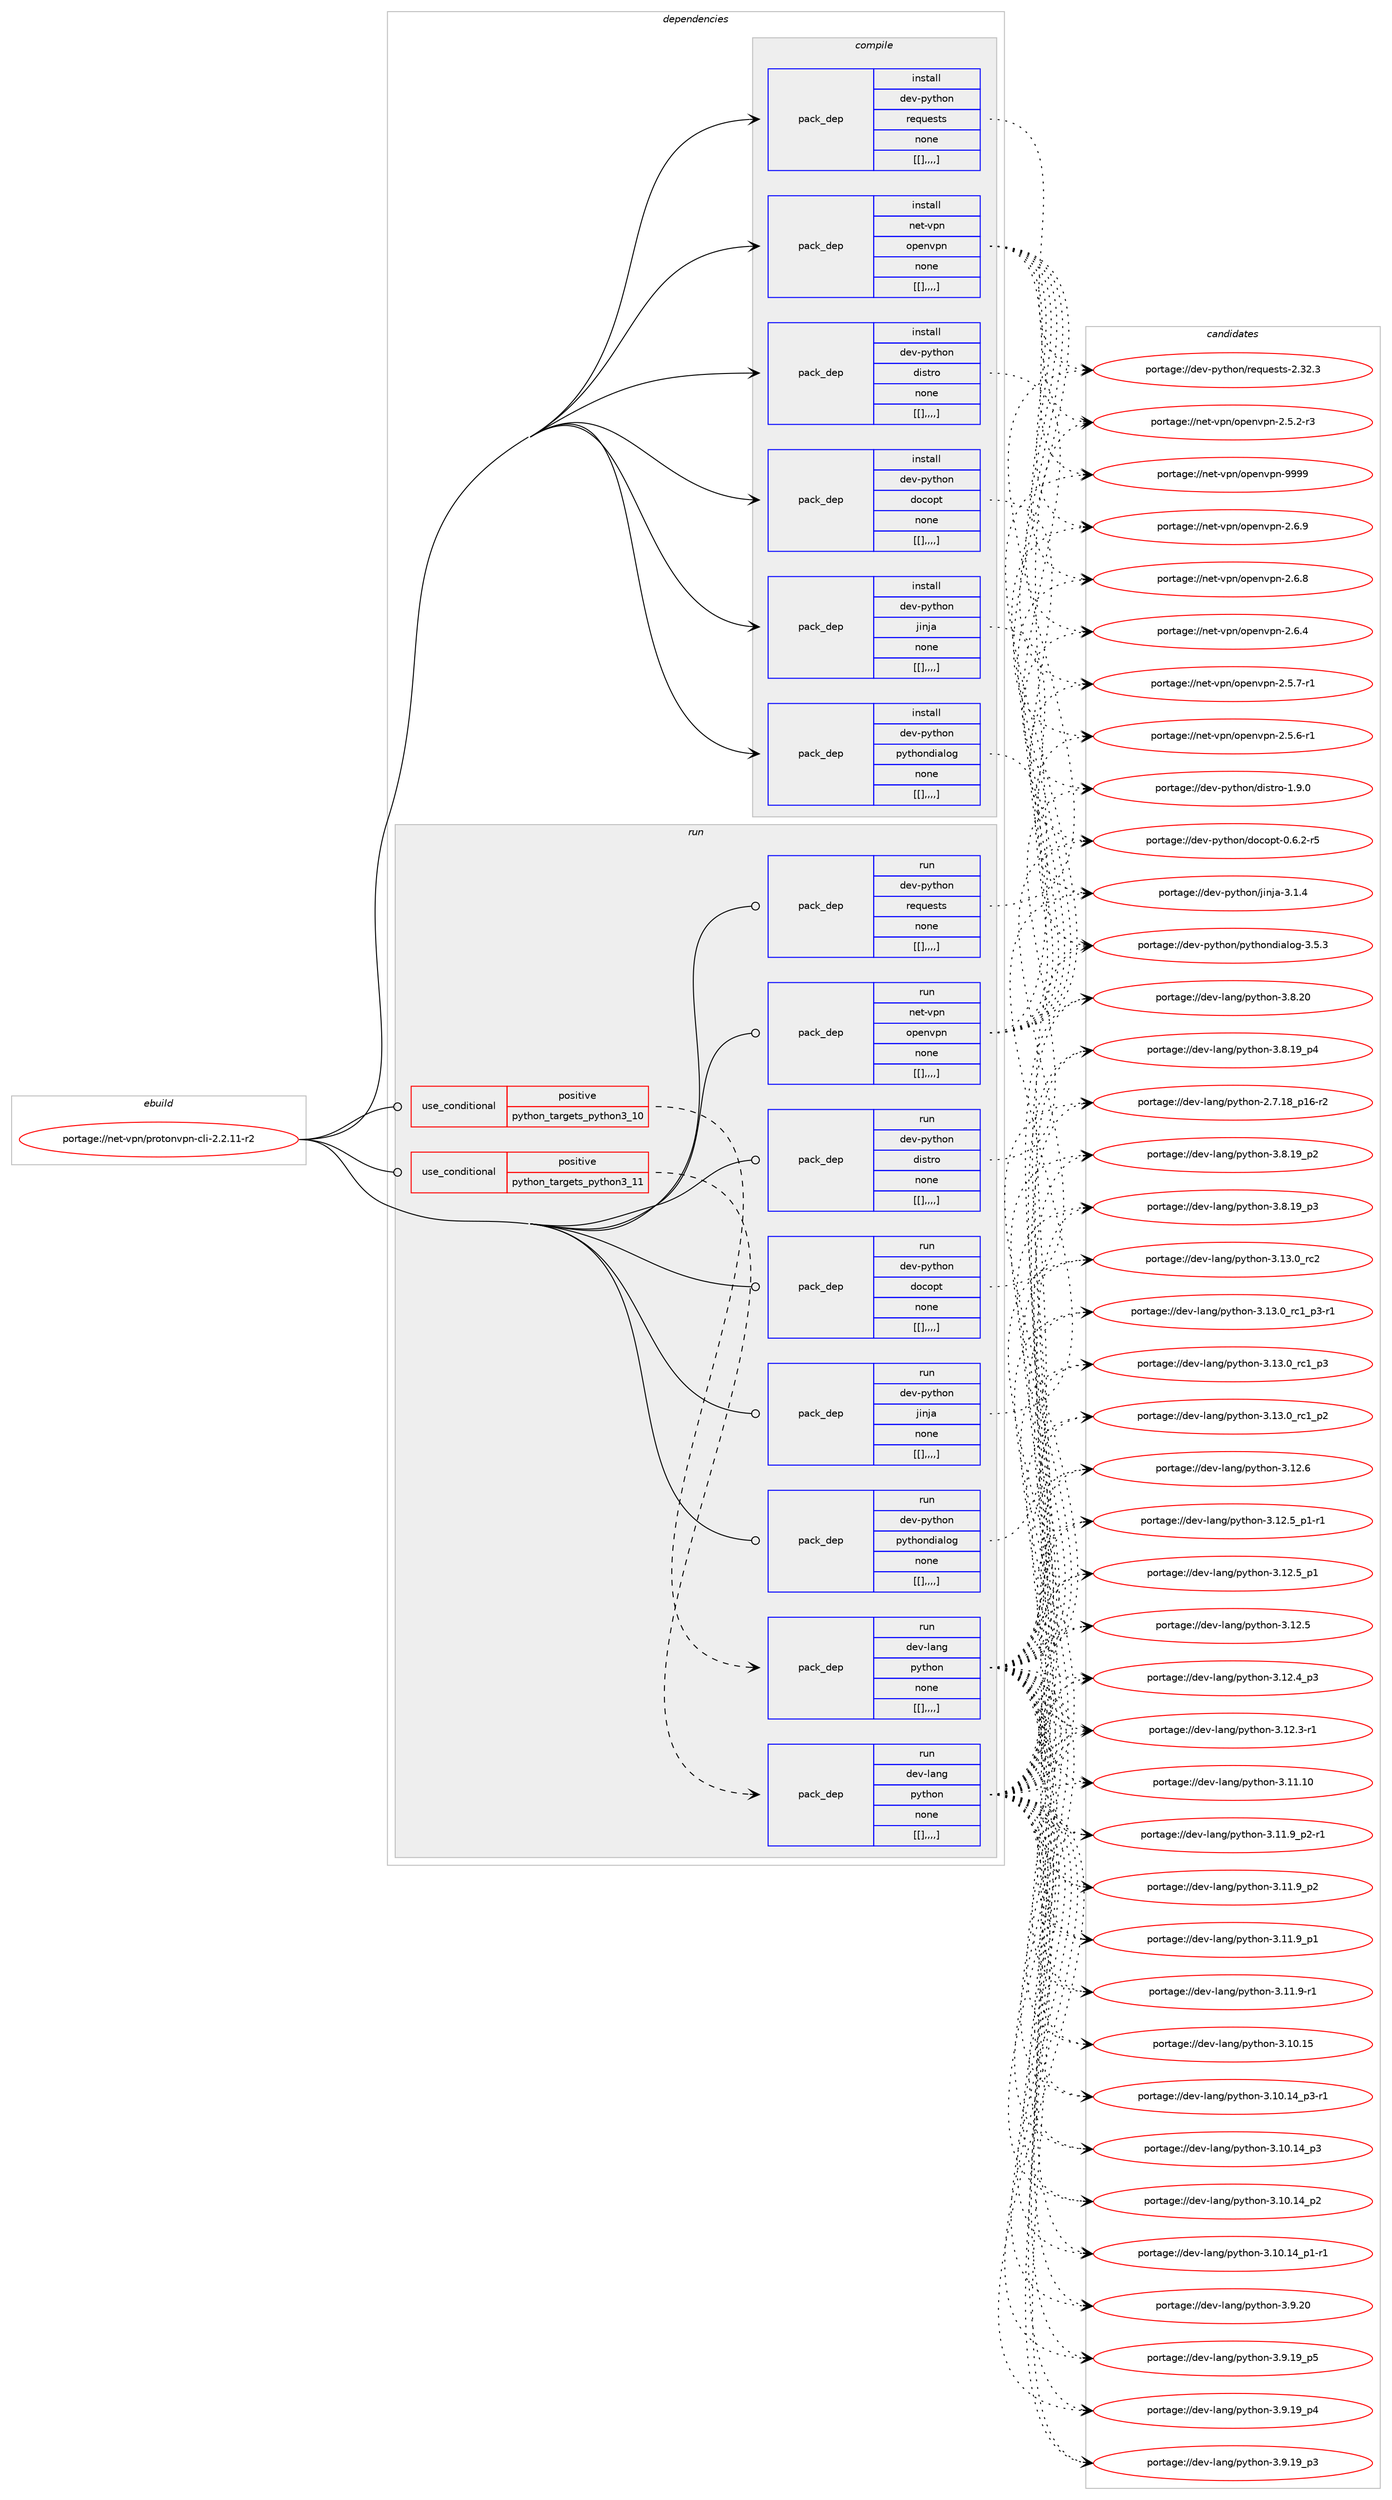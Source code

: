 digraph prolog {

# *************
# Graph options
# *************

newrank=true;
concentrate=true;
compound=true;
graph [rankdir=LR,fontname=Helvetica,fontsize=10,ranksep=1.5];#, ranksep=2.5, nodesep=0.2];
edge  [arrowhead=vee];
node  [fontname=Helvetica,fontsize=10];

# **********
# The ebuild
# **********

subgraph cluster_leftcol {
color=gray;
label=<<i>ebuild</i>>;
id [label="portage://net-vpn/protonvpn-cli-2.2.11-r2", color=red, width=4, href="../net-vpn/protonvpn-cli-2.2.11-r2.svg"];
}

# ****************
# The dependencies
# ****************

subgraph cluster_midcol {
color=gray;
label=<<i>dependencies</i>>;
subgraph cluster_compile {
fillcolor="#eeeeee";
style=filled;
label=<<i>compile</i>>;
subgraph pack294142 {
dependency403299 [label=<<TABLE BORDER="0" CELLBORDER="1" CELLSPACING="0" CELLPADDING="4" WIDTH="220"><TR><TD ROWSPAN="6" CELLPADDING="30">pack_dep</TD></TR><TR><TD WIDTH="110">install</TD></TR><TR><TD>dev-python</TD></TR><TR><TD>distro</TD></TR><TR><TD>none</TD></TR><TR><TD>[[],,,,]</TD></TR></TABLE>>, shape=none, color=blue];
}
id:e -> dependency403299:w [weight=20,style="solid",arrowhead="vee"];
subgraph pack294143 {
dependency403300 [label=<<TABLE BORDER="0" CELLBORDER="1" CELLSPACING="0" CELLPADDING="4" WIDTH="220"><TR><TD ROWSPAN="6" CELLPADDING="30">pack_dep</TD></TR><TR><TD WIDTH="110">install</TD></TR><TR><TD>dev-python</TD></TR><TR><TD>docopt</TD></TR><TR><TD>none</TD></TR><TR><TD>[[],,,,]</TD></TR></TABLE>>, shape=none, color=blue];
}
id:e -> dependency403300:w [weight=20,style="solid",arrowhead="vee"];
subgraph pack294144 {
dependency403301 [label=<<TABLE BORDER="0" CELLBORDER="1" CELLSPACING="0" CELLPADDING="4" WIDTH="220"><TR><TD ROWSPAN="6" CELLPADDING="30">pack_dep</TD></TR><TR><TD WIDTH="110">install</TD></TR><TR><TD>dev-python</TD></TR><TR><TD>jinja</TD></TR><TR><TD>none</TD></TR><TR><TD>[[],,,,]</TD></TR></TABLE>>, shape=none, color=blue];
}
id:e -> dependency403301:w [weight=20,style="solid",arrowhead="vee"];
subgraph pack294145 {
dependency403302 [label=<<TABLE BORDER="0" CELLBORDER="1" CELLSPACING="0" CELLPADDING="4" WIDTH="220"><TR><TD ROWSPAN="6" CELLPADDING="30">pack_dep</TD></TR><TR><TD WIDTH="110">install</TD></TR><TR><TD>dev-python</TD></TR><TR><TD>pythondialog</TD></TR><TR><TD>none</TD></TR><TR><TD>[[],,,,]</TD></TR></TABLE>>, shape=none, color=blue];
}
id:e -> dependency403302:w [weight=20,style="solid",arrowhead="vee"];
subgraph pack294146 {
dependency403303 [label=<<TABLE BORDER="0" CELLBORDER="1" CELLSPACING="0" CELLPADDING="4" WIDTH="220"><TR><TD ROWSPAN="6" CELLPADDING="30">pack_dep</TD></TR><TR><TD WIDTH="110">install</TD></TR><TR><TD>dev-python</TD></TR><TR><TD>requests</TD></TR><TR><TD>none</TD></TR><TR><TD>[[],,,,]</TD></TR></TABLE>>, shape=none, color=blue];
}
id:e -> dependency403303:w [weight=20,style="solid",arrowhead="vee"];
subgraph pack294147 {
dependency403304 [label=<<TABLE BORDER="0" CELLBORDER="1" CELLSPACING="0" CELLPADDING="4" WIDTH="220"><TR><TD ROWSPAN="6" CELLPADDING="30">pack_dep</TD></TR><TR><TD WIDTH="110">install</TD></TR><TR><TD>net-vpn</TD></TR><TR><TD>openvpn</TD></TR><TR><TD>none</TD></TR><TR><TD>[[],,,,]</TD></TR></TABLE>>, shape=none, color=blue];
}
id:e -> dependency403304:w [weight=20,style="solid",arrowhead="vee"];
}
subgraph cluster_compileandrun {
fillcolor="#eeeeee";
style=filled;
label=<<i>compile and run</i>>;
}
subgraph cluster_run {
fillcolor="#eeeeee";
style=filled;
label=<<i>run</i>>;
subgraph cond106220 {
dependency403305 [label=<<TABLE BORDER="0" CELLBORDER="1" CELLSPACING="0" CELLPADDING="4"><TR><TD ROWSPAN="3" CELLPADDING="10">use_conditional</TD></TR><TR><TD>positive</TD></TR><TR><TD>python_targets_python3_10</TD></TR></TABLE>>, shape=none, color=red];
subgraph pack294148 {
dependency403306 [label=<<TABLE BORDER="0" CELLBORDER="1" CELLSPACING="0" CELLPADDING="4" WIDTH="220"><TR><TD ROWSPAN="6" CELLPADDING="30">pack_dep</TD></TR><TR><TD WIDTH="110">run</TD></TR><TR><TD>dev-lang</TD></TR><TR><TD>python</TD></TR><TR><TD>none</TD></TR><TR><TD>[[],,,,]</TD></TR></TABLE>>, shape=none, color=blue];
}
dependency403305:e -> dependency403306:w [weight=20,style="dashed",arrowhead="vee"];
}
id:e -> dependency403305:w [weight=20,style="solid",arrowhead="odot"];
subgraph cond106221 {
dependency403307 [label=<<TABLE BORDER="0" CELLBORDER="1" CELLSPACING="0" CELLPADDING="4"><TR><TD ROWSPAN="3" CELLPADDING="10">use_conditional</TD></TR><TR><TD>positive</TD></TR><TR><TD>python_targets_python3_11</TD></TR></TABLE>>, shape=none, color=red];
subgraph pack294149 {
dependency403308 [label=<<TABLE BORDER="0" CELLBORDER="1" CELLSPACING="0" CELLPADDING="4" WIDTH="220"><TR><TD ROWSPAN="6" CELLPADDING="30">pack_dep</TD></TR><TR><TD WIDTH="110">run</TD></TR><TR><TD>dev-lang</TD></TR><TR><TD>python</TD></TR><TR><TD>none</TD></TR><TR><TD>[[],,,,]</TD></TR></TABLE>>, shape=none, color=blue];
}
dependency403307:e -> dependency403308:w [weight=20,style="dashed",arrowhead="vee"];
}
id:e -> dependency403307:w [weight=20,style="solid",arrowhead="odot"];
subgraph pack294150 {
dependency403309 [label=<<TABLE BORDER="0" CELLBORDER="1" CELLSPACING="0" CELLPADDING="4" WIDTH="220"><TR><TD ROWSPAN="6" CELLPADDING="30">pack_dep</TD></TR><TR><TD WIDTH="110">run</TD></TR><TR><TD>dev-python</TD></TR><TR><TD>distro</TD></TR><TR><TD>none</TD></TR><TR><TD>[[],,,,]</TD></TR></TABLE>>, shape=none, color=blue];
}
id:e -> dependency403309:w [weight=20,style="solid",arrowhead="odot"];
subgraph pack294151 {
dependency403310 [label=<<TABLE BORDER="0" CELLBORDER="1" CELLSPACING="0" CELLPADDING="4" WIDTH="220"><TR><TD ROWSPAN="6" CELLPADDING="30">pack_dep</TD></TR><TR><TD WIDTH="110">run</TD></TR><TR><TD>dev-python</TD></TR><TR><TD>docopt</TD></TR><TR><TD>none</TD></TR><TR><TD>[[],,,,]</TD></TR></TABLE>>, shape=none, color=blue];
}
id:e -> dependency403310:w [weight=20,style="solid",arrowhead="odot"];
subgraph pack294152 {
dependency403311 [label=<<TABLE BORDER="0" CELLBORDER="1" CELLSPACING="0" CELLPADDING="4" WIDTH="220"><TR><TD ROWSPAN="6" CELLPADDING="30">pack_dep</TD></TR><TR><TD WIDTH="110">run</TD></TR><TR><TD>dev-python</TD></TR><TR><TD>jinja</TD></TR><TR><TD>none</TD></TR><TR><TD>[[],,,,]</TD></TR></TABLE>>, shape=none, color=blue];
}
id:e -> dependency403311:w [weight=20,style="solid",arrowhead="odot"];
subgraph pack294153 {
dependency403312 [label=<<TABLE BORDER="0" CELLBORDER="1" CELLSPACING="0" CELLPADDING="4" WIDTH="220"><TR><TD ROWSPAN="6" CELLPADDING="30">pack_dep</TD></TR><TR><TD WIDTH="110">run</TD></TR><TR><TD>dev-python</TD></TR><TR><TD>pythondialog</TD></TR><TR><TD>none</TD></TR><TR><TD>[[],,,,]</TD></TR></TABLE>>, shape=none, color=blue];
}
id:e -> dependency403312:w [weight=20,style="solid",arrowhead="odot"];
subgraph pack294154 {
dependency403313 [label=<<TABLE BORDER="0" CELLBORDER="1" CELLSPACING="0" CELLPADDING="4" WIDTH="220"><TR><TD ROWSPAN="6" CELLPADDING="30">pack_dep</TD></TR><TR><TD WIDTH="110">run</TD></TR><TR><TD>dev-python</TD></TR><TR><TD>requests</TD></TR><TR><TD>none</TD></TR><TR><TD>[[],,,,]</TD></TR></TABLE>>, shape=none, color=blue];
}
id:e -> dependency403313:w [weight=20,style="solid",arrowhead="odot"];
subgraph pack294155 {
dependency403314 [label=<<TABLE BORDER="0" CELLBORDER="1" CELLSPACING="0" CELLPADDING="4" WIDTH="220"><TR><TD ROWSPAN="6" CELLPADDING="30">pack_dep</TD></TR><TR><TD WIDTH="110">run</TD></TR><TR><TD>net-vpn</TD></TR><TR><TD>openvpn</TD></TR><TR><TD>none</TD></TR><TR><TD>[[],,,,]</TD></TR></TABLE>>, shape=none, color=blue];
}
id:e -> dependency403314:w [weight=20,style="solid",arrowhead="odot"];
}
}

# **************
# The candidates
# **************

subgraph cluster_choices {
rank=same;
color=gray;
label=<<i>candidates</i>>;

subgraph choice294142 {
color=black;
nodesep=1;
choice1001011184511212111610411111047100105115116114111454946574648 [label="portage://dev-python/distro-1.9.0", color=red, width=4,href="../dev-python/distro-1.9.0.svg"];
dependency403299:e -> choice1001011184511212111610411111047100105115116114111454946574648:w [style=dotted,weight="100"];
}
subgraph choice294143 {
color=black;
nodesep=1;
choice1001011184511212111610411111047100111991111121164548465446504511453 [label="portage://dev-python/docopt-0.6.2-r5", color=red, width=4,href="../dev-python/docopt-0.6.2-r5.svg"];
dependency403300:e -> choice1001011184511212111610411111047100111991111121164548465446504511453:w [style=dotted,weight="100"];
}
subgraph choice294144 {
color=black;
nodesep=1;
choice100101118451121211161041111104710610511010697455146494652 [label="portage://dev-python/jinja-3.1.4", color=red, width=4,href="../dev-python/jinja-3.1.4.svg"];
dependency403301:e -> choice100101118451121211161041111104710610511010697455146494652:w [style=dotted,weight="100"];
}
subgraph choice294145 {
color=black;
nodesep=1;
choice100101118451121211161041111104711212111610411111010010597108111103455146534651 [label="portage://dev-python/pythondialog-3.5.3", color=red, width=4,href="../dev-python/pythondialog-3.5.3.svg"];
dependency403302:e -> choice100101118451121211161041111104711212111610411111010010597108111103455146534651:w [style=dotted,weight="100"];
}
subgraph choice294146 {
color=black;
nodesep=1;
choice100101118451121211161041111104711410111311710111511611545504651504651 [label="portage://dev-python/requests-2.32.3", color=red, width=4,href="../dev-python/requests-2.32.3.svg"];
dependency403303:e -> choice100101118451121211161041111104711410111311710111511611545504651504651:w [style=dotted,weight="100"];
}
subgraph choice294147 {
color=black;
nodesep=1;
choice11010111645118112110471111121011101181121104557575757 [label="portage://net-vpn/openvpn-9999", color=red, width=4,href="../net-vpn/openvpn-9999.svg"];
choice1101011164511811211047111112101110118112110455046544657 [label="portage://net-vpn/openvpn-2.6.9", color=red, width=4,href="../net-vpn/openvpn-2.6.9.svg"];
choice1101011164511811211047111112101110118112110455046544656 [label="portage://net-vpn/openvpn-2.6.8", color=red, width=4,href="../net-vpn/openvpn-2.6.8.svg"];
choice1101011164511811211047111112101110118112110455046544652 [label="portage://net-vpn/openvpn-2.6.4", color=red, width=4,href="../net-vpn/openvpn-2.6.4.svg"];
choice11010111645118112110471111121011101181121104550465346554511449 [label="portage://net-vpn/openvpn-2.5.7-r1", color=red, width=4,href="../net-vpn/openvpn-2.5.7-r1.svg"];
choice11010111645118112110471111121011101181121104550465346544511449 [label="portage://net-vpn/openvpn-2.5.6-r1", color=red, width=4,href="../net-vpn/openvpn-2.5.6-r1.svg"];
choice11010111645118112110471111121011101181121104550465346504511451 [label="portage://net-vpn/openvpn-2.5.2-r3", color=red, width=4,href="../net-vpn/openvpn-2.5.2-r3.svg"];
dependency403304:e -> choice11010111645118112110471111121011101181121104557575757:w [style=dotted,weight="100"];
dependency403304:e -> choice1101011164511811211047111112101110118112110455046544657:w [style=dotted,weight="100"];
dependency403304:e -> choice1101011164511811211047111112101110118112110455046544656:w [style=dotted,weight="100"];
dependency403304:e -> choice1101011164511811211047111112101110118112110455046544652:w [style=dotted,weight="100"];
dependency403304:e -> choice11010111645118112110471111121011101181121104550465346554511449:w [style=dotted,weight="100"];
dependency403304:e -> choice11010111645118112110471111121011101181121104550465346544511449:w [style=dotted,weight="100"];
dependency403304:e -> choice11010111645118112110471111121011101181121104550465346504511451:w [style=dotted,weight="100"];
}
subgraph choice294148 {
color=black;
nodesep=1;
choice10010111845108971101034711212111610411111045514649514648951149950 [label="portage://dev-lang/python-3.13.0_rc2", color=red, width=4,href="../dev-lang/python-3.13.0_rc2.svg"];
choice1001011184510897110103471121211161041111104551464951464895114994995112514511449 [label="portage://dev-lang/python-3.13.0_rc1_p3-r1", color=red, width=4,href="../dev-lang/python-3.13.0_rc1_p3-r1.svg"];
choice100101118451089711010347112121116104111110455146495146489511499499511251 [label="portage://dev-lang/python-3.13.0_rc1_p3", color=red, width=4,href="../dev-lang/python-3.13.0_rc1_p3.svg"];
choice100101118451089711010347112121116104111110455146495146489511499499511250 [label="portage://dev-lang/python-3.13.0_rc1_p2", color=red, width=4,href="../dev-lang/python-3.13.0_rc1_p2.svg"];
choice10010111845108971101034711212111610411111045514649504654 [label="portage://dev-lang/python-3.12.6", color=red, width=4,href="../dev-lang/python-3.12.6.svg"];
choice1001011184510897110103471121211161041111104551464950465395112494511449 [label="portage://dev-lang/python-3.12.5_p1-r1", color=red, width=4,href="../dev-lang/python-3.12.5_p1-r1.svg"];
choice100101118451089711010347112121116104111110455146495046539511249 [label="portage://dev-lang/python-3.12.5_p1", color=red, width=4,href="../dev-lang/python-3.12.5_p1.svg"];
choice10010111845108971101034711212111610411111045514649504653 [label="portage://dev-lang/python-3.12.5", color=red, width=4,href="../dev-lang/python-3.12.5.svg"];
choice100101118451089711010347112121116104111110455146495046529511251 [label="portage://dev-lang/python-3.12.4_p3", color=red, width=4,href="../dev-lang/python-3.12.4_p3.svg"];
choice100101118451089711010347112121116104111110455146495046514511449 [label="portage://dev-lang/python-3.12.3-r1", color=red, width=4,href="../dev-lang/python-3.12.3-r1.svg"];
choice1001011184510897110103471121211161041111104551464949464948 [label="portage://dev-lang/python-3.11.10", color=red, width=4,href="../dev-lang/python-3.11.10.svg"];
choice1001011184510897110103471121211161041111104551464949465795112504511449 [label="portage://dev-lang/python-3.11.9_p2-r1", color=red, width=4,href="../dev-lang/python-3.11.9_p2-r1.svg"];
choice100101118451089711010347112121116104111110455146494946579511250 [label="portage://dev-lang/python-3.11.9_p2", color=red, width=4,href="../dev-lang/python-3.11.9_p2.svg"];
choice100101118451089711010347112121116104111110455146494946579511249 [label="portage://dev-lang/python-3.11.9_p1", color=red, width=4,href="../dev-lang/python-3.11.9_p1.svg"];
choice100101118451089711010347112121116104111110455146494946574511449 [label="portage://dev-lang/python-3.11.9-r1", color=red, width=4,href="../dev-lang/python-3.11.9-r1.svg"];
choice1001011184510897110103471121211161041111104551464948464953 [label="portage://dev-lang/python-3.10.15", color=red, width=4,href="../dev-lang/python-3.10.15.svg"];
choice100101118451089711010347112121116104111110455146494846495295112514511449 [label="portage://dev-lang/python-3.10.14_p3-r1", color=red, width=4,href="../dev-lang/python-3.10.14_p3-r1.svg"];
choice10010111845108971101034711212111610411111045514649484649529511251 [label="portage://dev-lang/python-3.10.14_p3", color=red, width=4,href="../dev-lang/python-3.10.14_p3.svg"];
choice10010111845108971101034711212111610411111045514649484649529511250 [label="portage://dev-lang/python-3.10.14_p2", color=red, width=4,href="../dev-lang/python-3.10.14_p2.svg"];
choice100101118451089711010347112121116104111110455146494846495295112494511449 [label="portage://dev-lang/python-3.10.14_p1-r1", color=red, width=4,href="../dev-lang/python-3.10.14_p1-r1.svg"];
choice10010111845108971101034711212111610411111045514657465048 [label="portage://dev-lang/python-3.9.20", color=red, width=4,href="../dev-lang/python-3.9.20.svg"];
choice100101118451089711010347112121116104111110455146574649579511253 [label="portage://dev-lang/python-3.9.19_p5", color=red, width=4,href="../dev-lang/python-3.9.19_p5.svg"];
choice100101118451089711010347112121116104111110455146574649579511252 [label="portage://dev-lang/python-3.9.19_p4", color=red, width=4,href="../dev-lang/python-3.9.19_p4.svg"];
choice100101118451089711010347112121116104111110455146574649579511251 [label="portage://dev-lang/python-3.9.19_p3", color=red, width=4,href="../dev-lang/python-3.9.19_p3.svg"];
choice10010111845108971101034711212111610411111045514656465048 [label="portage://dev-lang/python-3.8.20", color=red, width=4,href="../dev-lang/python-3.8.20.svg"];
choice100101118451089711010347112121116104111110455146564649579511252 [label="portage://dev-lang/python-3.8.19_p4", color=red, width=4,href="../dev-lang/python-3.8.19_p4.svg"];
choice100101118451089711010347112121116104111110455146564649579511251 [label="portage://dev-lang/python-3.8.19_p3", color=red, width=4,href="../dev-lang/python-3.8.19_p3.svg"];
choice100101118451089711010347112121116104111110455146564649579511250 [label="portage://dev-lang/python-3.8.19_p2", color=red, width=4,href="../dev-lang/python-3.8.19_p2.svg"];
choice100101118451089711010347112121116104111110455046554649569511249544511450 [label="portage://dev-lang/python-2.7.18_p16-r2", color=red, width=4,href="../dev-lang/python-2.7.18_p16-r2.svg"];
dependency403306:e -> choice10010111845108971101034711212111610411111045514649514648951149950:w [style=dotted,weight="100"];
dependency403306:e -> choice1001011184510897110103471121211161041111104551464951464895114994995112514511449:w [style=dotted,weight="100"];
dependency403306:e -> choice100101118451089711010347112121116104111110455146495146489511499499511251:w [style=dotted,weight="100"];
dependency403306:e -> choice100101118451089711010347112121116104111110455146495146489511499499511250:w [style=dotted,weight="100"];
dependency403306:e -> choice10010111845108971101034711212111610411111045514649504654:w [style=dotted,weight="100"];
dependency403306:e -> choice1001011184510897110103471121211161041111104551464950465395112494511449:w [style=dotted,weight="100"];
dependency403306:e -> choice100101118451089711010347112121116104111110455146495046539511249:w [style=dotted,weight="100"];
dependency403306:e -> choice10010111845108971101034711212111610411111045514649504653:w [style=dotted,weight="100"];
dependency403306:e -> choice100101118451089711010347112121116104111110455146495046529511251:w [style=dotted,weight="100"];
dependency403306:e -> choice100101118451089711010347112121116104111110455146495046514511449:w [style=dotted,weight="100"];
dependency403306:e -> choice1001011184510897110103471121211161041111104551464949464948:w [style=dotted,weight="100"];
dependency403306:e -> choice1001011184510897110103471121211161041111104551464949465795112504511449:w [style=dotted,weight="100"];
dependency403306:e -> choice100101118451089711010347112121116104111110455146494946579511250:w [style=dotted,weight="100"];
dependency403306:e -> choice100101118451089711010347112121116104111110455146494946579511249:w [style=dotted,weight="100"];
dependency403306:e -> choice100101118451089711010347112121116104111110455146494946574511449:w [style=dotted,weight="100"];
dependency403306:e -> choice1001011184510897110103471121211161041111104551464948464953:w [style=dotted,weight="100"];
dependency403306:e -> choice100101118451089711010347112121116104111110455146494846495295112514511449:w [style=dotted,weight="100"];
dependency403306:e -> choice10010111845108971101034711212111610411111045514649484649529511251:w [style=dotted,weight="100"];
dependency403306:e -> choice10010111845108971101034711212111610411111045514649484649529511250:w [style=dotted,weight="100"];
dependency403306:e -> choice100101118451089711010347112121116104111110455146494846495295112494511449:w [style=dotted,weight="100"];
dependency403306:e -> choice10010111845108971101034711212111610411111045514657465048:w [style=dotted,weight="100"];
dependency403306:e -> choice100101118451089711010347112121116104111110455146574649579511253:w [style=dotted,weight="100"];
dependency403306:e -> choice100101118451089711010347112121116104111110455146574649579511252:w [style=dotted,weight="100"];
dependency403306:e -> choice100101118451089711010347112121116104111110455146574649579511251:w [style=dotted,weight="100"];
dependency403306:e -> choice10010111845108971101034711212111610411111045514656465048:w [style=dotted,weight="100"];
dependency403306:e -> choice100101118451089711010347112121116104111110455146564649579511252:w [style=dotted,weight="100"];
dependency403306:e -> choice100101118451089711010347112121116104111110455146564649579511251:w [style=dotted,weight="100"];
dependency403306:e -> choice100101118451089711010347112121116104111110455146564649579511250:w [style=dotted,weight="100"];
dependency403306:e -> choice100101118451089711010347112121116104111110455046554649569511249544511450:w [style=dotted,weight="100"];
}
subgraph choice294149 {
color=black;
nodesep=1;
choice10010111845108971101034711212111610411111045514649514648951149950 [label="portage://dev-lang/python-3.13.0_rc2", color=red, width=4,href="../dev-lang/python-3.13.0_rc2.svg"];
choice1001011184510897110103471121211161041111104551464951464895114994995112514511449 [label="portage://dev-lang/python-3.13.0_rc1_p3-r1", color=red, width=4,href="../dev-lang/python-3.13.0_rc1_p3-r1.svg"];
choice100101118451089711010347112121116104111110455146495146489511499499511251 [label="portage://dev-lang/python-3.13.0_rc1_p3", color=red, width=4,href="../dev-lang/python-3.13.0_rc1_p3.svg"];
choice100101118451089711010347112121116104111110455146495146489511499499511250 [label="portage://dev-lang/python-3.13.0_rc1_p2", color=red, width=4,href="../dev-lang/python-3.13.0_rc1_p2.svg"];
choice10010111845108971101034711212111610411111045514649504654 [label="portage://dev-lang/python-3.12.6", color=red, width=4,href="../dev-lang/python-3.12.6.svg"];
choice1001011184510897110103471121211161041111104551464950465395112494511449 [label="portage://dev-lang/python-3.12.5_p1-r1", color=red, width=4,href="../dev-lang/python-3.12.5_p1-r1.svg"];
choice100101118451089711010347112121116104111110455146495046539511249 [label="portage://dev-lang/python-3.12.5_p1", color=red, width=4,href="../dev-lang/python-3.12.5_p1.svg"];
choice10010111845108971101034711212111610411111045514649504653 [label="portage://dev-lang/python-3.12.5", color=red, width=4,href="../dev-lang/python-3.12.5.svg"];
choice100101118451089711010347112121116104111110455146495046529511251 [label="portage://dev-lang/python-3.12.4_p3", color=red, width=4,href="../dev-lang/python-3.12.4_p3.svg"];
choice100101118451089711010347112121116104111110455146495046514511449 [label="portage://dev-lang/python-3.12.3-r1", color=red, width=4,href="../dev-lang/python-3.12.3-r1.svg"];
choice1001011184510897110103471121211161041111104551464949464948 [label="portage://dev-lang/python-3.11.10", color=red, width=4,href="../dev-lang/python-3.11.10.svg"];
choice1001011184510897110103471121211161041111104551464949465795112504511449 [label="portage://dev-lang/python-3.11.9_p2-r1", color=red, width=4,href="../dev-lang/python-3.11.9_p2-r1.svg"];
choice100101118451089711010347112121116104111110455146494946579511250 [label="portage://dev-lang/python-3.11.9_p2", color=red, width=4,href="../dev-lang/python-3.11.9_p2.svg"];
choice100101118451089711010347112121116104111110455146494946579511249 [label="portage://dev-lang/python-3.11.9_p1", color=red, width=4,href="../dev-lang/python-3.11.9_p1.svg"];
choice100101118451089711010347112121116104111110455146494946574511449 [label="portage://dev-lang/python-3.11.9-r1", color=red, width=4,href="../dev-lang/python-3.11.9-r1.svg"];
choice1001011184510897110103471121211161041111104551464948464953 [label="portage://dev-lang/python-3.10.15", color=red, width=4,href="../dev-lang/python-3.10.15.svg"];
choice100101118451089711010347112121116104111110455146494846495295112514511449 [label="portage://dev-lang/python-3.10.14_p3-r1", color=red, width=4,href="../dev-lang/python-3.10.14_p3-r1.svg"];
choice10010111845108971101034711212111610411111045514649484649529511251 [label="portage://dev-lang/python-3.10.14_p3", color=red, width=4,href="../dev-lang/python-3.10.14_p3.svg"];
choice10010111845108971101034711212111610411111045514649484649529511250 [label="portage://dev-lang/python-3.10.14_p2", color=red, width=4,href="../dev-lang/python-3.10.14_p2.svg"];
choice100101118451089711010347112121116104111110455146494846495295112494511449 [label="portage://dev-lang/python-3.10.14_p1-r1", color=red, width=4,href="../dev-lang/python-3.10.14_p1-r1.svg"];
choice10010111845108971101034711212111610411111045514657465048 [label="portage://dev-lang/python-3.9.20", color=red, width=4,href="../dev-lang/python-3.9.20.svg"];
choice100101118451089711010347112121116104111110455146574649579511253 [label="portage://dev-lang/python-3.9.19_p5", color=red, width=4,href="../dev-lang/python-3.9.19_p5.svg"];
choice100101118451089711010347112121116104111110455146574649579511252 [label="portage://dev-lang/python-3.9.19_p4", color=red, width=4,href="../dev-lang/python-3.9.19_p4.svg"];
choice100101118451089711010347112121116104111110455146574649579511251 [label="portage://dev-lang/python-3.9.19_p3", color=red, width=4,href="../dev-lang/python-3.9.19_p3.svg"];
choice10010111845108971101034711212111610411111045514656465048 [label="portage://dev-lang/python-3.8.20", color=red, width=4,href="../dev-lang/python-3.8.20.svg"];
choice100101118451089711010347112121116104111110455146564649579511252 [label="portage://dev-lang/python-3.8.19_p4", color=red, width=4,href="../dev-lang/python-3.8.19_p4.svg"];
choice100101118451089711010347112121116104111110455146564649579511251 [label="portage://dev-lang/python-3.8.19_p3", color=red, width=4,href="../dev-lang/python-3.8.19_p3.svg"];
choice100101118451089711010347112121116104111110455146564649579511250 [label="portage://dev-lang/python-3.8.19_p2", color=red, width=4,href="../dev-lang/python-3.8.19_p2.svg"];
choice100101118451089711010347112121116104111110455046554649569511249544511450 [label="portage://dev-lang/python-2.7.18_p16-r2", color=red, width=4,href="../dev-lang/python-2.7.18_p16-r2.svg"];
dependency403308:e -> choice10010111845108971101034711212111610411111045514649514648951149950:w [style=dotted,weight="100"];
dependency403308:e -> choice1001011184510897110103471121211161041111104551464951464895114994995112514511449:w [style=dotted,weight="100"];
dependency403308:e -> choice100101118451089711010347112121116104111110455146495146489511499499511251:w [style=dotted,weight="100"];
dependency403308:e -> choice100101118451089711010347112121116104111110455146495146489511499499511250:w [style=dotted,weight="100"];
dependency403308:e -> choice10010111845108971101034711212111610411111045514649504654:w [style=dotted,weight="100"];
dependency403308:e -> choice1001011184510897110103471121211161041111104551464950465395112494511449:w [style=dotted,weight="100"];
dependency403308:e -> choice100101118451089711010347112121116104111110455146495046539511249:w [style=dotted,weight="100"];
dependency403308:e -> choice10010111845108971101034711212111610411111045514649504653:w [style=dotted,weight="100"];
dependency403308:e -> choice100101118451089711010347112121116104111110455146495046529511251:w [style=dotted,weight="100"];
dependency403308:e -> choice100101118451089711010347112121116104111110455146495046514511449:w [style=dotted,weight="100"];
dependency403308:e -> choice1001011184510897110103471121211161041111104551464949464948:w [style=dotted,weight="100"];
dependency403308:e -> choice1001011184510897110103471121211161041111104551464949465795112504511449:w [style=dotted,weight="100"];
dependency403308:e -> choice100101118451089711010347112121116104111110455146494946579511250:w [style=dotted,weight="100"];
dependency403308:e -> choice100101118451089711010347112121116104111110455146494946579511249:w [style=dotted,weight="100"];
dependency403308:e -> choice100101118451089711010347112121116104111110455146494946574511449:w [style=dotted,weight="100"];
dependency403308:e -> choice1001011184510897110103471121211161041111104551464948464953:w [style=dotted,weight="100"];
dependency403308:e -> choice100101118451089711010347112121116104111110455146494846495295112514511449:w [style=dotted,weight="100"];
dependency403308:e -> choice10010111845108971101034711212111610411111045514649484649529511251:w [style=dotted,weight="100"];
dependency403308:e -> choice10010111845108971101034711212111610411111045514649484649529511250:w [style=dotted,weight="100"];
dependency403308:e -> choice100101118451089711010347112121116104111110455146494846495295112494511449:w [style=dotted,weight="100"];
dependency403308:e -> choice10010111845108971101034711212111610411111045514657465048:w [style=dotted,weight="100"];
dependency403308:e -> choice100101118451089711010347112121116104111110455146574649579511253:w [style=dotted,weight="100"];
dependency403308:e -> choice100101118451089711010347112121116104111110455146574649579511252:w [style=dotted,weight="100"];
dependency403308:e -> choice100101118451089711010347112121116104111110455146574649579511251:w [style=dotted,weight="100"];
dependency403308:e -> choice10010111845108971101034711212111610411111045514656465048:w [style=dotted,weight="100"];
dependency403308:e -> choice100101118451089711010347112121116104111110455146564649579511252:w [style=dotted,weight="100"];
dependency403308:e -> choice100101118451089711010347112121116104111110455146564649579511251:w [style=dotted,weight="100"];
dependency403308:e -> choice100101118451089711010347112121116104111110455146564649579511250:w [style=dotted,weight="100"];
dependency403308:e -> choice100101118451089711010347112121116104111110455046554649569511249544511450:w [style=dotted,weight="100"];
}
subgraph choice294150 {
color=black;
nodesep=1;
choice1001011184511212111610411111047100105115116114111454946574648 [label="portage://dev-python/distro-1.9.0", color=red, width=4,href="../dev-python/distro-1.9.0.svg"];
dependency403309:e -> choice1001011184511212111610411111047100105115116114111454946574648:w [style=dotted,weight="100"];
}
subgraph choice294151 {
color=black;
nodesep=1;
choice1001011184511212111610411111047100111991111121164548465446504511453 [label="portage://dev-python/docopt-0.6.2-r5", color=red, width=4,href="../dev-python/docopt-0.6.2-r5.svg"];
dependency403310:e -> choice1001011184511212111610411111047100111991111121164548465446504511453:w [style=dotted,weight="100"];
}
subgraph choice294152 {
color=black;
nodesep=1;
choice100101118451121211161041111104710610511010697455146494652 [label="portage://dev-python/jinja-3.1.4", color=red, width=4,href="../dev-python/jinja-3.1.4.svg"];
dependency403311:e -> choice100101118451121211161041111104710610511010697455146494652:w [style=dotted,weight="100"];
}
subgraph choice294153 {
color=black;
nodesep=1;
choice100101118451121211161041111104711212111610411111010010597108111103455146534651 [label="portage://dev-python/pythondialog-3.5.3", color=red, width=4,href="../dev-python/pythondialog-3.5.3.svg"];
dependency403312:e -> choice100101118451121211161041111104711212111610411111010010597108111103455146534651:w [style=dotted,weight="100"];
}
subgraph choice294154 {
color=black;
nodesep=1;
choice100101118451121211161041111104711410111311710111511611545504651504651 [label="portage://dev-python/requests-2.32.3", color=red, width=4,href="../dev-python/requests-2.32.3.svg"];
dependency403313:e -> choice100101118451121211161041111104711410111311710111511611545504651504651:w [style=dotted,weight="100"];
}
subgraph choice294155 {
color=black;
nodesep=1;
choice11010111645118112110471111121011101181121104557575757 [label="portage://net-vpn/openvpn-9999", color=red, width=4,href="../net-vpn/openvpn-9999.svg"];
choice1101011164511811211047111112101110118112110455046544657 [label="portage://net-vpn/openvpn-2.6.9", color=red, width=4,href="../net-vpn/openvpn-2.6.9.svg"];
choice1101011164511811211047111112101110118112110455046544656 [label="portage://net-vpn/openvpn-2.6.8", color=red, width=4,href="../net-vpn/openvpn-2.6.8.svg"];
choice1101011164511811211047111112101110118112110455046544652 [label="portage://net-vpn/openvpn-2.6.4", color=red, width=4,href="../net-vpn/openvpn-2.6.4.svg"];
choice11010111645118112110471111121011101181121104550465346554511449 [label="portage://net-vpn/openvpn-2.5.7-r1", color=red, width=4,href="../net-vpn/openvpn-2.5.7-r1.svg"];
choice11010111645118112110471111121011101181121104550465346544511449 [label="portage://net-vpn/openvpn-2.5.6-r1", color=red, width=4,href="../net-vpn/openvpn-2.5.6-r1.svg"];
choice11010111645118112110471111121011101181121104550465346504511451 [label="portage://net-vpn/openvpn-2.5.2-r3", color=red, width=4,href="../net-vpn/openvpn-2.5.2-r3.svg"];
dependency403314:e -> choice11010111645118112110471111121011101181121104557575757:w [style=dotted,weight="100"];
dependency403314:e -> choice1101011164511811211047111112101110118112110455046544657:w [style=dotted,weight="100"];
dependency403314:e -> choice1101011164511811211047111112101110118112110455046544656:w [style=dotted,weight="100"];
dependency403314:e -> choice1101011164511811211047111112101110118112110455046544652:w [style=dotted,weight="100"];
dependency403314:e -> choice11010111645118112110471111121011101181121104550465346554511449:w [style=dotted,weight="100"];
dependency403314:e -> choice11010111645118112110471111121011101181121104550465346544511449:w [style=dotted,weight="100"];
dependency403314:e -> choice11010111645118112110471111121011101181121104550465346504511451:w [style=dotted,weight="100"];
}
}

}
